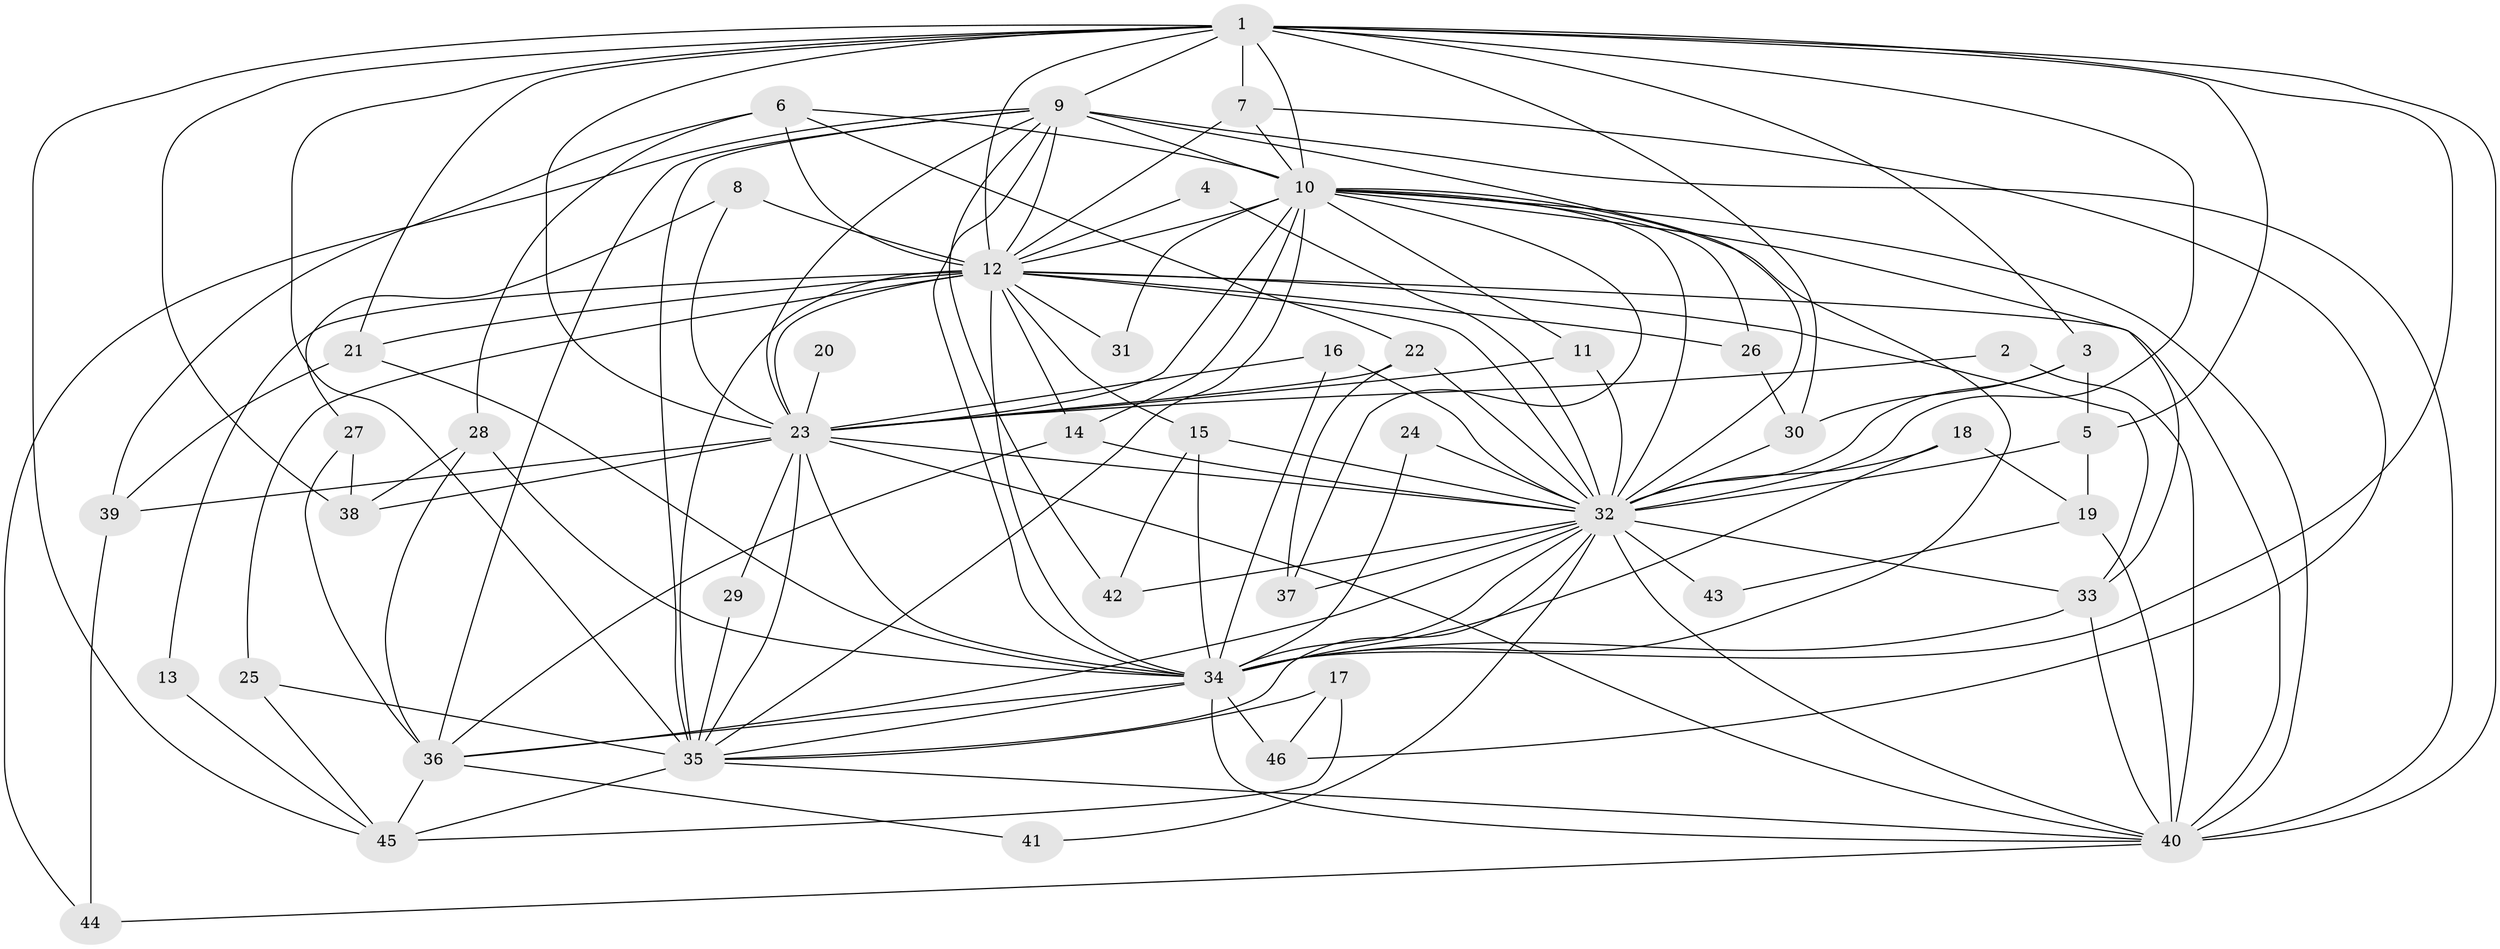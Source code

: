 // original degree distribution, {22: 0.02197802197802198, 16: 0.01098901098901099, 31: 0.01098901098901099, 14: 0.01098901098901099, 24: 0.01098901098901099, 19: 0.01098901098901099, 12: 0.01098901098901099, 11: 0.01098901098901099, 21: 0.01098901098901099, 3: 0.2087912087912088, 2: 0.5054945054945055, 4: 0.12087912087912088, 8: 0.01098901098901099, 6: 0.01098901098901099, 5: 0.03296703296703297}
// Generated by graph-tools (version 1.1) at 2025/01/03/09/25 03:01:24]
// undirected, 46 vertices, 135 edges
graph export_dot {
graph [start="1"]
  node [color=gray90,style=filled];
  1;
  2;
  3;
  4;
  5;
  6;
  7;
  8;
  9;
  10;
  11;
  12;
  13;
  14;
  15;
  16;
  17;
  18;
  19;
  20;
  21;
  22;
  23;
  24;
  25;
  26;
  27;
  28;
  29;
  30;
  31;
  32;
  33;
  34;
  35;
  36;
  37;
  38;
  39;
  40;
  41;
  42;
  43;
  44;
  45;
  46;
  1 -- 3 [weight=1.0];
  1 -- 5 [weight=1.0];
  1 -- 7 [weight=1.0];
  1 -- 9 [weight=2.0];
  1 -- 10 [weight=3.0];
  1 -- 12 [weight=2.0];
  1 -- 21 [weight=2.0];
  1 -- 23 [weight=4.0];
  1 -- 30 [weight=1.0];
  1 -- 32 [weight=4.0];
  1 -- 34 [weight=2.0];
  1 -- 35 [weight=3.0];
  1 -- 38 [weight=1.0];
  1 -- 40 [weight=3.0];
  1 -- 45 [weight=1.0];
  2 -- 23 [weight=1.0];
  2 -- 40 [weight=1.0];
  3 -- 5 [weight=1.0];
  3 -- 30 [weight=1.0];
  3 -- 32 [weight=1.0];
  4 -- 12 [weight=1.0];
  4 -- 32 [weight=1.0];
  5 -- 19 [weight=1.0];
  5 -- 32 [weight=1.0];
  6 -- 10 [weight=1.0];
  6 -- 12 [weight=1.0];
  6 -- 22 [weight=1.0];
  6 -- 28 [weight=1.0];
  6 -- 39 [weight=1.0];
  7 -- 10 [weight=1.0];
  7 -- 12 [weight=1.0];
  7 -- 46 [weight=1.0];
  8 -- 12 [weight=1.0];
  8 -- 23 [weight=1.0];
  8 -- 27 [weight=1.0];
  9 -- 10 [weight=1.0];
  9 -- 12 [weight=1.0];
  9 -- 23 [weight=1.0];
  9 -- 32 [weight=2.0];
  9 -- 34 [weight=1.0];
  9 -- 35 [weight=1.0];
  9 -- 36 [weight=1.0];
  9 -- 40 [weight=1.0];
  9 -- 42 [weight=1.0];
  9 -- 44 [weight=1.0];
  10 -- 11 [weight=1.0];
  10 -- 12 [weight=1.0];
  10 -- 14 [weight=1.0];
  10 -- 23 [weight=1.0];
  10 -- 26 [weight=1.0];
  10 -- 31 [weight=1.0];
  10 -- 32 [weight=1.0];
  10 -- 33 [weight=1.0];
  10 -- 34 [weight=2.0];
  10 -- 35 [weight=1.0];
  10 -- 37 [weight=1.0];
  10 -- 40 [weight=1.0];
  11 -- 23 [weight=1.0];
  11 -- 32 [weight=1.0];
  12 -- 13 [weight=1.0];
  12 -- 14 [weight=1.0];
  12 -- 15 [weight=1.0];
  12 -- 21 [weight=1.0];
  12 -- 23 [weight=1.0];
  12 -- 25 [weight=1.0];
  12 -- 26 [weight=1.0];
  12 -- 31 [weight=2.0];
  12 -- 32 [weight=1.0];
  12 -- 33 [weight=1.0];
  12 -- 34 [weight=2.0];
  12 -- 35 [weight=1.0];
  12 -- 40 [weight=2.0];
  13 -- 45 [weight=1.0];
  14 -- 32 [weight=1.0];
  14 -- 36 [weight=1.0];
  15 -- 32 [weight=1.0];
  15 -- 34 [weight=1.0];
  15 -- 42 [weight=1.0];
  16 -- 23 [weight=2.0];
  16 -- 32 [weight=1.0];
  16 -- 34 [weight=1.0];
  17 -- 35 [weight=1.0];
  17 -- 45 [weight=1.0];
  17 -- 46 [weight=1.0];
  18 -- 19 [weight=1.0];
  18 -- 32 [weight=1.0];
  18 -- 34 [weight=1.0];
  19 -- 40 [weight=1.0];
  19 -- 43 [weight=1.0];
  20 -- 23 [weight=1.0];
  21 -- 34 [weight=1.0];
  21 -- 39 [weight=1.0];
  22 -- 23 [weight=1.0];
  22 -- 32 [weight=1.0];
  22 -- 37 [weight=1.0];
  23 -- 29 [weight=1.0];
  23 -- 32 [weight=1.0];
  23 -- 34 [weight=1.0];
  23 -- 35 [weight=1.0];
  23 -- 38 [weight=1.0];
  23 -- 39 [weight=1.0];
  23 -- 40 [weight=1.0];
  24 -- 32 [weight=2.0];
  24 -- 34 [weight=1.0];
  25 -- 35 [weight=1.0];
  25 -- 45 [weight=1.0];
  26 -- 30 [weight=1.0];
  27 -- 36 [weight=1.0];
  27 -- 38 [weight=1.0];
  28 -- 34 [weight=2.0];
  28 -- 36 [weight=1.0];
  28 -- 38 [weight=1.0];
  29 -- 35 [weight=1.0];
  30 -- 32 [weight=1.0];
  32 -- 33 [weight=1.0];
  32 -- 34 [weight=1.0];
  32 -- 35 [weight=1.0];
  32 -- 36 [weight=1.0];
  32 -- 37 [weight=1.0];
  32 -- 40 [weight=1.0];
  32 -- 41 [weight=1.0];
  32 -- 42 [weight=1.0];
  32 -- 43 [weight=2.0];
  33 -- 34 [weight=1.0];
  33 -- 40 [weight=1.0];
  34 -- 35 [weight=1.0];
  34 -- 36 [weight=1.0];
  34 -- 40 [weight=2.0];
  34 -- 46 [weight=1.0];
  35 -- 40 [weight=1.0];
  35 -- 45 [weight=1.0];
  36 -- 41 [weight=1.0];
  36 -- 45 [weight=1.0];
  39 -- 44 [weight=1.0];
  40 -- 44 [weight=1.0];
}

